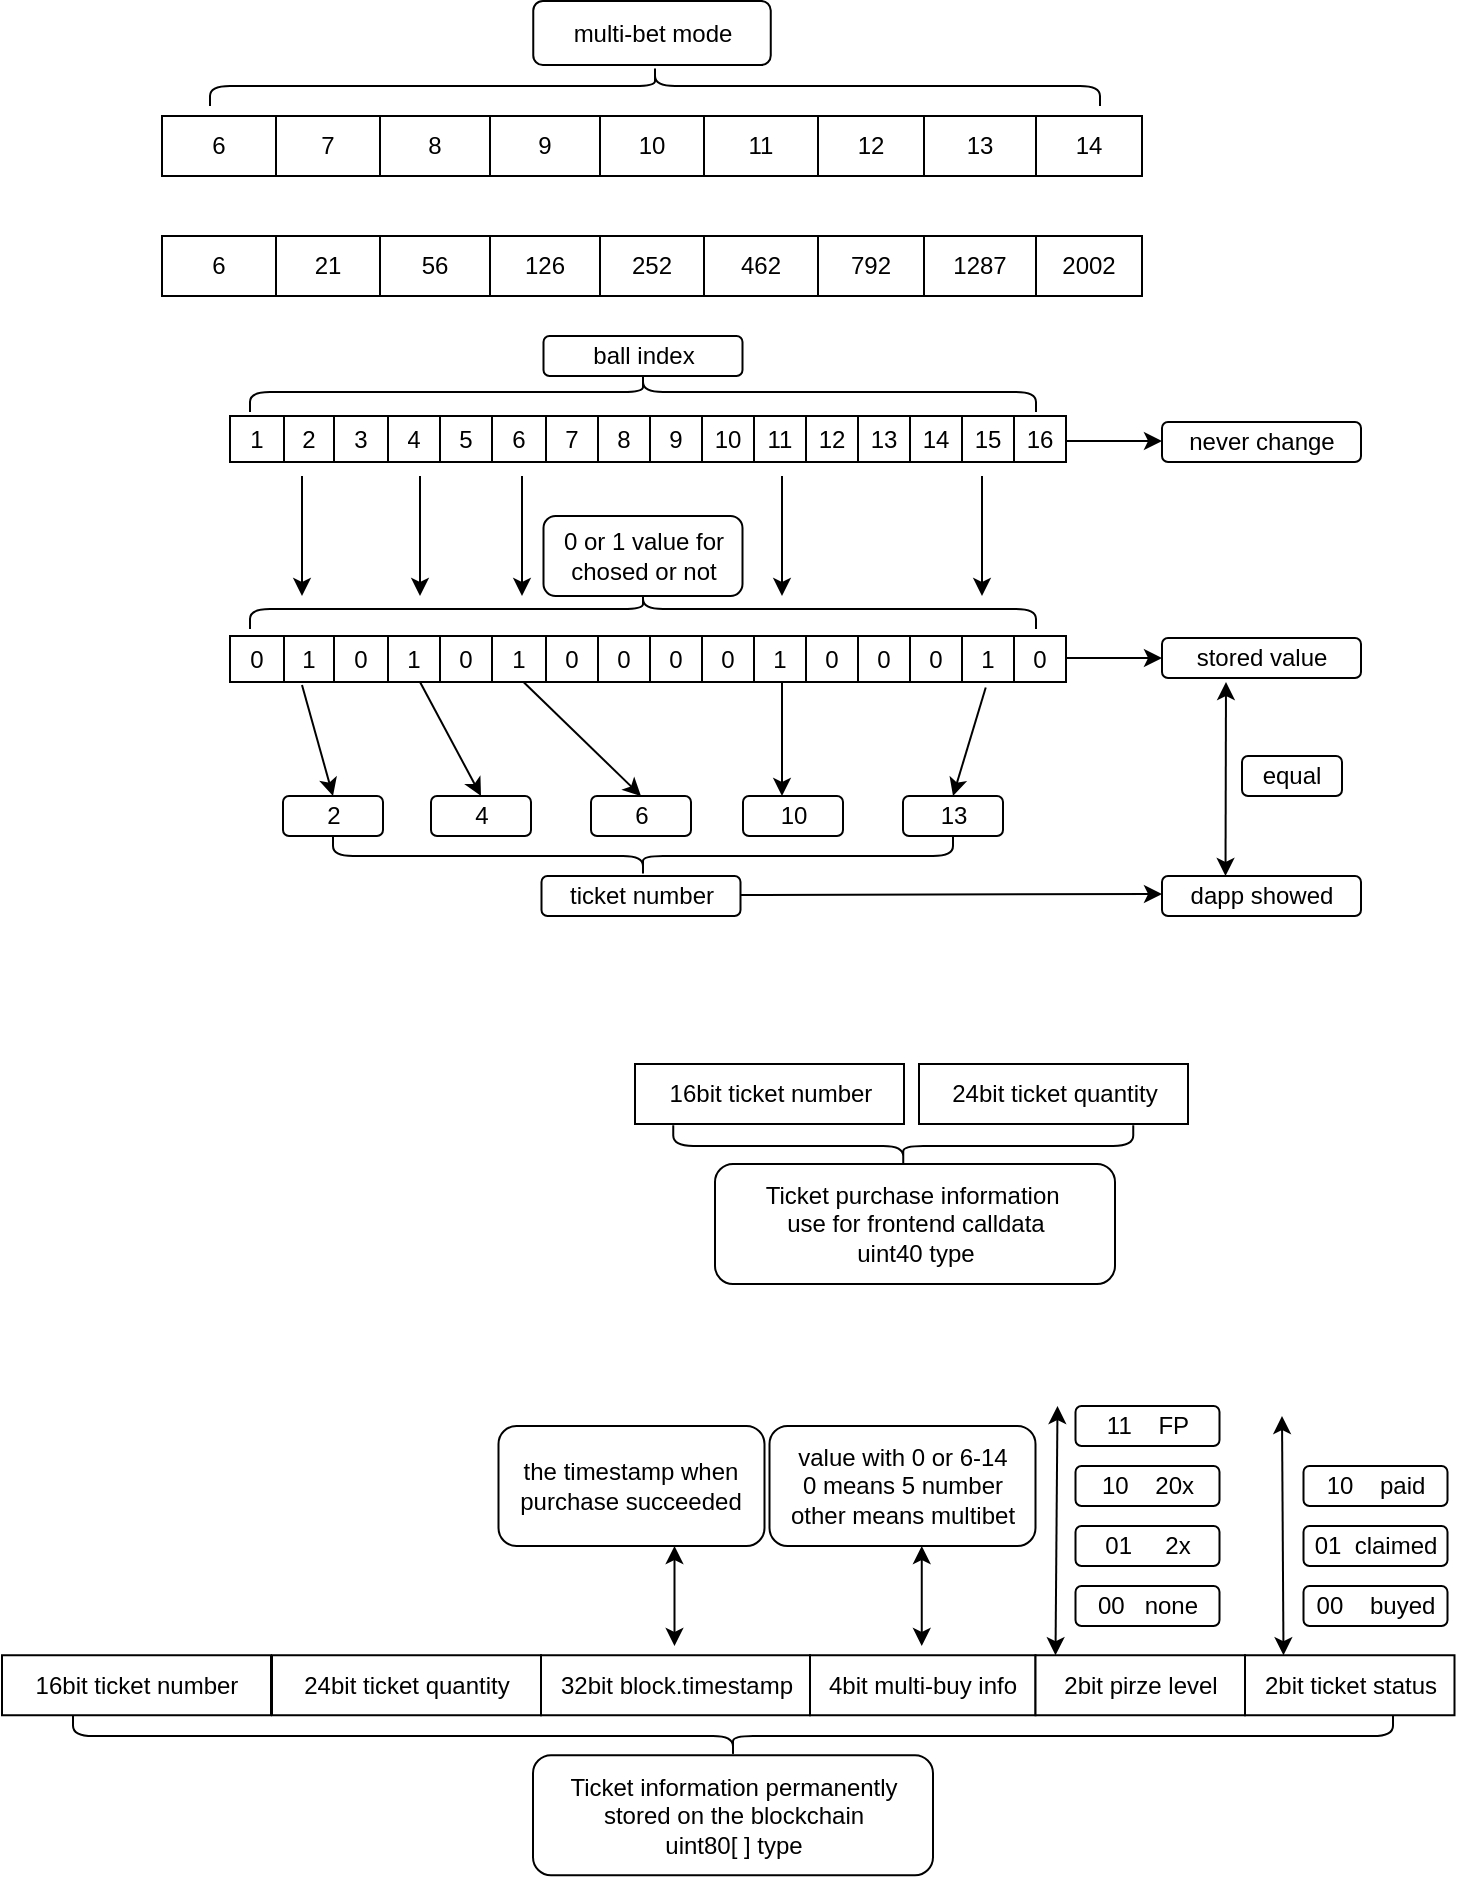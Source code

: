 <mxfile>
    <diagram id="diMc_u89_4QclQjnwLPV" name="第 1 页">
        <mxGraphModel dx="649" dy="490" grid="1" gridSize="10" guides="1" tooltips="1" connect="1" arrows="1" fold="1" page="1" pageScale="1" pageWidth="827" pageHeight="1169" math="0" shadow="0">
            <root>
                <mxCell id="0"/>
                <mxCell id="1" parent="0"/>
                <mxCell id="3" value="" style="shape=table;html=1;whiteSpace=wrap;startSize=0;container=1;collapsible=0;childLayout=tableLayout;" parent="1" vertex="1">
                    <mxGeometry x="120" y="60" width="490" height="30" as="geometry"/>
                </mxCell>
                <mxCell id="4" value="" style="shape=tableRow;horizontal=0;startSize=0;swimlaneHead=0;swimlaneBody=0;top=0;left=0;bottom=0;right=0;collapsible=0;dropTarget=0;fillColor=none;points=[[0,0.5],[1,0.5]];portConstraint=eastwest;" parent="3" vertex="1">
                    <mxGeometry width="490" height="30" as="geometry"/>
                </mxCell>
                <mxCell id="47" value="6" style="shape=partialRectangle;html=1;whiteSpace=wrap;connectable=0;fillColor=none;top=0;left=0;bottom=0;right=0;overflow=hidden;" parent="4" vertex="1">
                    <mxGeometry width="57" height="30" as="geometry">
                        <mxRectangle width="57" height="30" as="alternateBounds"/>
                    </mxGeometry>
                </mxCell>
                <mxCell id="46" value="7" style="shape=partialRectangle;html=1;whiteSpace=wrap;connectable=0;fillColor=none;top=0;left=0;bottom=0;right=0;overflow=hidden;" parent="4" vertex="1">
                    <mxGeometry x="57" width="52" height="30" as="geometry">
                        <mxRectangle width="52" height="30" as="alternateBounds"/>
                    </mxGeometry>
                </mxCell>
                <mxCell id="45" value="8" style="shape=partialRectangle;html=1;whiteSpace=wrap;connectable=0;fillColor=none;top=0;left=0;bottom=0;right=0;overflow=hidden;" parent="4" vertex="1">
                    <mxGeometry x="109" width="55" height="30" as="geometry">
                        <mxRectangle width="55" height="30" as="alternateBounds"/>
                    </mxGeometry>
                </mxCell>
                <mxCell id="44" value="9" style="shape=partialRectangle;html=1;whiteSpace=wrap;connectable=0;fillColor=none;top=0;left=0;bottom=0;right=0;overflow=hidden;" parent="4" vertex="1">
                    <mxGeometry x="164" width="55" height="30" as="geometry">
                        <mxRectangle width="55" height="30" as="alternateBounds"/>
                    </mxGeometry>
                </mxCell>
                <mxCell id="43" value="10" style="shape=partialRectangle;html=1;whiteSpace=wrap;connectable=0;fillColor=none;top=0;left=0;bottom=0;right=0;overflow=hidden;" parent="4" vertex="1">
                    <mxGeometry x="219" width="52" height="30" as="geometry">
                        <mxRectangle width="52" height="30" as="alternateBounds"/>
                    </mxGeometry>
                </mxCell>
                <mxCell id="30" value="11" style="shape=partialRectangle;html=1;whiteSpace=wrap;connectable=0;fillColor=none;top=0;left=0;bottom=0;right=0;overflow=hidden;" parent="4" vertex="1">
                    <mxGeometry x="271" width="57" height="30" as="geometry">
                        <mxRectangle width="57" height="30" as="alternateBounds"/>
                    </mxGeometry>
                </mxCell>
                <mxCell id="5" value="12" style="shape=partialRectangle;html=1;whiteSpace=wrap;connectable=0;fillColor=none;top=0;left=0;bottom=0;right=0;overflow=hidden;" parent="4" vertex="1">
                    <mxGeometry x="328" width="53" height="30" as="geometry">
                        <mxRectangle width="53" height="30" as="alternateBounds"/>
                    </mxGeometry>
                </mxCell>
                <mxCell id="6" value="13" style="shape=partialRectangle;html=1;whiteSpace=wrap;connectable=0;fillColor=none;top=0;left=0;bottom=0;right=0;overflow=hidden;" parent="4" vertex="1">
                    <mxGeometry x="381" width="56" height="30" as="geometry">
                        <mxRectangle width="56" height="30" as="alternateBounds"/>
                    </mxGeometry>
                </mxCell>
                <mxCell id="220" value="14" style="shape=partialRectangle;html=1;whiteSpace=wrap;connectable=0;fillColor=none;top=0;left=0;bottom=0;right=0;overflow=hidden;" parent="4" vertex="1">
                    <mxGeometry x="437" width="53" height="30" as="geometry">
                        <mxRectangle width="53" height="30" as="alternateBounds"/>
                    </mxGeometry>
                </mxCell>
                <mxCell id="68" value="" style="shape=table;html=1;whiteSpace=wrap;startSize=0;container=1;collapsible=0;childLayout=tableLayout;" parent="1" vertex="1">
                    <mxGeometry x="154" y="320" width="418" height="23" as="geometry"/>
                </mxCell>
                <mxCell id="69" value="" style="shape=tableRow;horizontal=0;startSize=0;swimlaneHead=0;swimlaneBody=0;top=0;left=0;bottom=0;right=0;collapsible=0;dropTarget=0;fillColor=none;points=[[0,0.5],[1,0.5]];portConstraint=eastwest;" parent="68" vertex="1">
                    <mxGeometry width="418" height="23" as="geometry"/>
                </mxCell>
                <mxCell id="70" value="0" style="shape=partialRectangle;html=1;whiteSpace=wrap;connectable=0;fillColor=none;top=0;left=0;bottom=0;right=0;overflow=hidden;" parent="69" vertex="1">
                    <mxGeometry width="27" height="23" as="geometry">
                        <mxRectangle width="27" height="23" as="alternateBounds"/>
                    </mxGeometry>
                </mxCell>
                <mxCell id="71" value="1" style="shape=partialRectangle;html=1;whiteSpace=wrap;connectable=0;fillColor=none;top=0;left=0;bottom=0;right=0;overflow=hidden;" parent="69" vertex="1">
                    <mxGeometry x="27" width="25" height="23" as="geometry">
                        <mxRectangle width="25" height="23" as="alternateBounds"/>
                    </mxGeometry>
                </mxCell>
                <mxCell id="72" value="0" style="shape=partialRectangle;html=1;whiteSpace=wrap;connectable=0;fillColor=none;top=0;left=0;bottom=0;right=0;overflow=hidden;" parent="69" vertex="1">
                    <mxGeometry x="52" width="27" height="23" as="geometry">
                        <mxRectangle width="27" height="23" as="alternateBounds"/>
                    </mxGeometry>
                </mxCell>
                <mxCell id="73" value="1" style="shape=partialRectangle;html=1;whiteSpace=wrap;connectable=0;fillColor=none;top=0;left=0;bottom=0;right=0;overflow=hidden;" parent="69" vertex="1">
                    <mxGeometry x="79" width="26" height="23" as="geometry">
                        <mxRectangle width="26" height="23" as="alternateBounds"/>
                    </mxGeometry>
                </mxCell>
                <mxCell id="74" value="0" style="shape=partialRectangle;html=1;whiteSpace=wrap;connectable=0;fillColor=none;top=0;left=0;bottom=0;right=0;overflow=hidden;" parent="69" vertex="1">
                    <mxGeometry x="105" width="26" height="23" as="geometry">
                        <mxRectangle width="26" height="23" as="alternateBounds"/>
                    </mxGeometry>
                </mxCell>
                <mxCell id="75" value="1&lt;br&gt;" style="shape=partialRectangle;html=1;whiteSpace=wrap;connectable=0;fillColor=none;top=0;left=0;bottom=0;right=0;overflow=hidden;" parent="69" vertex="1">
                    <mxGeometry x="131" width="27" height="23" as="geometry">
                        <mxRectangle width="27" height="23" as="alternateBounds"/>
                    </mxGeometry>
                </mxCell>
                <mxCell id="76" value="0" style="shape=partialRectangle;html=1;whiteSpace=wrap;connectable=0;fillColor=none;top=0;left=0;bottom=0;right=0;overflow=hidden;" parent="69" vertex="1">
                    <mxGeometry x="158" width="26" height="23" as="geometry">
                        <mxRectangle width="26" height="23" as="alternateBounds"/>
                    </mxGeometry>
                </mxCell>
                <mxCell id="77" value="0" style="shape=partialRectangle;html=1;whiteSpace=wrap;connectable=0;fillColor=none;top=0;left=0;bottom=0;right=0;overflow=hidden;" parent="69" vertex="1">
                    <mxGeometry x="184" width="26" height="23" as="geometry">
                        <mxRectangle width="26" height="23" as="alternateBounds"/>
                    </mxGeometry>
                </mxCell>
                <mxCell id="83" value="0" style="shape=partialRectangle;html=1;whiteSpace=wrap;connectable=0;fillColor=none;top=0;left=0;bottom=0;right=0;overflow=hidden;" parent="69" vertex="1">
                    <mxGeometry x="210" width="26" height="23" as="geometry">
                        <mxRectangle width="26" height="23" as="alternateBounds"/>
                    </mxGeometry>
                </mxCell>
                <mxCell id="84" value="0" style="shape=partialRectangle;html=1;whiteSpace=wrap;connectable=0;fillColor=none;top=0;left=0;bottom=0;right=0;overflow=hidden;" parent="69" vertex="1">
                    <mxGeometry x="236" width="26" height="23" as="geometry">
                        <mxRectangle width="26" height="23" as="alternateBounds"/>
                    </mxGeometry>
                </mxCell>
                <mxCell id="85" value="1" style="shape=partialRectangle;html=1;whiteSpace=wrap;connectable=0;fillColor=none;top=0;left=0;bottom=0;right=0;overflow=hidden;" parent="69" vertex="1">
                    <mxGeometry x="262" width="26" height="23" as="geometry">
                        <mxRectangle width="26" height="23" as="alternateBounds"/>
                    </mxGeometry>
                </mxCell>
                <mxCell id="86" value="0" style="shape=partialRectangle;html=1;whiteSpace=wrap;connectable=0;fillColor=none;top=0;left=0;bottom=0;right=0;overflow=hidden;" parent="69" vertex="1">
                    <mxGeometry x="288" width="26" height="23" as="geometry">
                        <mxRectangle width="26" height="23" as="alternateBounds"/>
                    </mxGeometry>
                </mxCell>
                <mxCell id="87" value="0" style="shape=partialRectangle;html=1;whiteSpace=wrap;connectable=0;fillColor=none;top=0;left=0;bottom=0;right=0;overflow=hidden;" parent="69" vertex="1">
                    <mxGeometry x="314" width="26" height="23" as="geometry">
                        <mxRectangle width="26" height="23" as="alternateBounds"/>
                    </mxGeometry>
                </mxCell>
                <mxCell id="88" value="0" style="shape=partialRectangle;html=1;whiteSpace=wrap;connectable=0;fillColor=none;top=0;left=0;bottom=0;right=0;overflow=hidden;" parent="69" vertex="1">
                    <mxGeometry x="340" width="26" height="23" as="geometry">
                        <mxRectangle width="26" height="23" as="alternateBounds"/>
                    </mxGeometry>
                </mxCell>
                <mxCell id="89" value="1" style="shape=partialRectangle;html=1;whiteSpace=wrap;connectable=0;fillColor=none;top=0;left=0;bottom=0;right=0;overflow=hidden;" parent="69" vertex="1">
                    <mxGeometry x="366" width="26" height="23" as="geometry">
                        <mxRectangle width="26" height="23" as="alternateBounds"/>
                    </mxGeometry>
                </mxCell>
                <mxCell id="90" value="0" style="shape=partialRectangle;html=1;whiteSpace=wrap;connectable=0;fillColor=none;top=0;left=0;bottom=0;right=0;overflow=hidden;" parent="69" vertex="1">
                    <mxGeometry x="392" width="26" height="23" as="geometry">
                        <mxRectangle width="26" height="23" as="alternateBounds"/>
                    </mxGeometry>
                </mxCell>
                <mxCell id="80" value="" style="shape=curlyBracket;whiteSpace=wrap;html=1;rounded=1;labelPosition=left;verticalLabelPosition=middle;align=right;verticalAlign=middle;rotation=90;" parent="1" vertex="1">
                    <mxGeometry x="356.5" y="-177.5" width="20" height="445" as="geometry"/>
                </mxCell>
                <mxCell id="91" value="" style="shape=table;html=1;whiteSpace=wrap;startSize=0;container=1;collapsible=0;childLayout=tableLayout;" parent="1" vertex="1">
                    <mxGeometry x="154" y="210" width="418" height="23" as="geometry"/>
                </mxCell>
                <mxCell id="92" value="" style="shape=tableRow;horizontal=0;startSize=0;swimlaneHead=0;swimlaneBody=0;top=0;left=0;bottom=0;right=0;collapsible=0;dropTarget=0;fillColor=none;points=[[0,0.5],[1,0.5]];portConstraint=eastwest;" parent="91" vertex="1">
                    <mxGeometry width="418" height="23" as="geometry"/>
                </mxCell>
                <mxCell id="93" value="1" style="shape=partialRectangle;html=1;whiteSpace=wrap;connectable=0;fillColor=none;top=0;left=0;bottom=0;right=0;overflow=hidden;" parent="92" vertex="1">
                    <mxGeometry width="27" height="23" as="geometry">
                        <mxRectangle width="27" height="23" as="alternateBounds"/>
                    </mxGeometry>
                </mxCell>
                <mxCell id="94" value="2" style="shape=partialRectangle;html=1;whiteSpace=wrap;connectable=0;fillColor=none;top=0;left=0;bottom=0;right=0;overflow=hidden;" parent="92" vertex="1">
                    <mxGeometry x="27" width="25" height="23" as="geometry">
                        <mxRectangle width="25" height="23" as="alternateBounds"/>
                    </mxGeometry>
                </mxCell>
                <mxCell id="95" value="3" style="shape=partialRectangle;html=1;whiteSpace=wrap;connectable=0;fillColor=none;top=0;left=0;bottom=0;right=0;overflow=hidden;" parent="92" vertex="1">
                    <mxGeometry x="52" width="27" height="23" as="geometry">
                        <mxRectangle width="27" height="23" as="alternateBounds"/>
                    </mxGeometry>
                </mxCell>
                <mxCell id="96" value="4" style="shape=partialRectangle;html=1;whiteSpace=wrap;connectable=0;fillColor=none;top=0;left=0;bottom=0;right=0;overflow=hidden;" parent="92" vertex="1">
                    <mxGeometry x="79" width="26" height="23" as="geometry">
                        <mxRectangle width="26" height="23" as="alternateBounds"/>
                    </mxGeometry>
                </mxCell>
                <mxCell id="97" value="5" style="shape=partialRectangle;html=1;whiteSpace=wrap;connectable=0;fillColor=none;top=0;left=0;bottom=0;right=0;overflow=hidden;" parent="92" vertex="1">
                    <mxGeometry x="105" width="26" height="23" as="geometry">
                        <mxRectangle width="26" height="23" as="alternateBounds"/>
                    </mxGeometry>
                </mxCell>
                <mxCell id="98" value="6" style="shape=partialRectangle;html=1;whiteSpace=wrap;connectable=0;fillColor=none;top=0;left=0;bottom=0;right=0;overflow=hidden;" parent="92" vertex="1">
                    <mxGeometry x="131" width="27" height="23" as="geometry">
                        <mxRectangle width="27" height="23" as="alternateBounds"/>
                    </mxGeometry>
                </mxCell>
                <mxCell id="99" value="7" style="shape=partialRectangle;html=1;whiteSpace=wrap;connectable=0;fillColor=none;top=0;left=0;bottom=0;right=0;overflow=hidden;" parent="92" vertex="1">
                    <mxGeometry x="158" width="26" height="23" as="geometry">
                        <mxRectangle width="26" height="23" as="alternateBounds"/>
                    </mxGeometry>
                </mxCell>
                <mxCell id="100" value="8" style="shape=partialRectangle;html=1;whiteSpace=wrap;connectable=0;fillColor=none;top=0;left=0;bottom=0;right=0;overflow=hidden;" parent="92" vertex="1">
                    <mxGeometry x="184" width="26" height="23" as="geometry">
                        <mxRectangle width="26" height="23" as="alternateBounds"/>
                    </mxGeometry>
                </mxCell>
                <mxCell id="101" value="9" style="shape=partialRectangle;html=1;whiteSpace=wrap;connectable=0;fillColor=none;top=0;left=0;bottom=0;right=0;overflow=hidden;" parent="92" vertex="1">
                    <mxGeometry x="210" width="26" height="23" as="geometry">
                        <mxRectangle width="26" height="23" as="alternateBounds"/>
                    </mxGeometry>
                </mxCell>
                <mxCell id="102" value="10" style="shape=partialRectangle;html=1;whiteSpace=wrap;connectable=0;fillColor=none;top=0;left=0;bottom=0;right=0;overflow=hidden;" parent="92" vertex="1">
                    <mxGeometry x="236" width="26" height="23" as="geometry">
                        <mxRectangle width="26" height="23" as="alternateBounds"/>
                    </mxGeometry>
                </mxCell>
                <mxCell id="103" value="11" style="shape=partialRectangle;html=1;whiteSpace=wrap;connectable=0;fillColor=none;top=0;left=0;bottom=0;right=0;overflow=hidden;" parent="92" vertex="1">
                    <mxGeometry x="262" width="26" height="23" as="geometry">
                        <mxRectangle width="26" height="23" as="alternateBounds"/>
                    </mxGeometry>
                </mxCell>
                <mxCell id="104" value="12" style="shape=partialRectangle;html=1;whiteSpace=wrap;connectable=0;fillColor=none;top=0;left=0;bottom=0;right=0;overflow=hidden;" parent="92" vertex="1">
                    <mxGeometry x="288" width="26" height="23" as="geometry">
                        <mxRectangle width="26" height="23" as="alternateBounds"/>
                    </mxGeometry>
                </mxCell>
                <mxCell id="105" value="13" style="shape=partialRectangle;html=1;whiteSpace=wrap;connectable=0;fillColor=none;top=0;left=0;bottom=0;right=0;overflow=hidden;" parent="92" vertex="1">
                    <mxGeometry x="314" width="26" height="23" as="geometry">
                        <mxRectangle width="26" height="23" as="alternateBounds"/>
                    </mxGeometry>
                </mxCell>
                <mxCell id="106" value="14" style="shape=partialRectangle;html=1;whiteSpace=wrap;connectable=0;fillColor=none;top=0;left=0;bottom=0;right=0;overflow=hidden;" parent="92" vertex="1">
                    <mxGeometry x="340" width="26" height="23" as="geometry">
                        <mxRectangle width="26" height="23" as="alternateBounds"/>
                    </mxGeometry>
                </mxCell>
                <mxCell id="107" value="15" style="shape=partialRectangle;html=1;whiteSpace=wrap;connectable=0;fillColor=none;top=0;left=0;bottom=0;right=0;overflow=hidden;" parent="92" vertex="1">
                    <mxGeometry x="366" width="26" height="23" as="geometry">
                        <mxRectangle width="26" height="23" as="alternateBounds"/>
                    </mxGeometry>
                </mxCell>
                <mxCell id="108" value="16" style="shape=partialRectangle;html=1;whiteSpace=wrap;connectable=0;fillColor=none;top=0;left=0;bottom=0;right=0;overflow=hidden;" parent="92" vertex="1">
                    <mxGeometry x="392" width="26" height="23" as="geometry">
                        <mxRectangle width="26" height="23" as="alternateBounds"/>
                    </mxGeometry>
                </mxCell>
                <mxCell id="109" value="" style="shape=curlyBracket;whiteSpace=wrap;html=1;rounded=1;labelPosition=left;verticalLabelPosition=middle;align=right;verticalAlign=middle;rotation=90;" parent="1" vertex="1">
                    <mxGeometry x="350.5" y="1.5" width="20" height="393" as="geometry"/>
                </mxCell>
                <mxCell id="110" value="" style="shape=curlyBracket;whiteSpace=wrap;html=1;rounded=1;labelPosition=left;verticalLabelPosition=middle;align=right;verticalAlign=middle;rotation=90;" parent="1" vertex="1">
                    <mxGeometry x="350.5" y="110" width="20" height="393" as="geometry"/>
                </mxCell>
                <mxCell id="112" value="0 or 1 value for&lt;br&gt;chosed or not" style="rounded=1;whiteSpace=wrap;html=1;" parent="1" vertex="1">
                    <mxGeometry x="310.75" y="260" width="99.5" height="40" as="geometry"/>
                </mxCell>
                <mxCell id="113" value="ball index" style="rounded=1;whiteSpace=wrap;html=1;" parent="1" vertex="1">
                    <mxGeometry x="310.75" y="170" width="99.5" height="20" as="geometry"/>
                </mxCell>
                <mxCell id="134" value="2" style="rounded=1;whiteSpace=wrap;html=1;" parent="1" vertex="1">
                    <mxGeometry x="180.5" y="400" width="50" height="20" as="geometry"/>
                </mxCell>
                <mxCell id="138" value="4" style="rounded=1;whiteSpace=wrap;html=1;" parent="1" vertex="1">
                    <mxGeometry x="254.5" y="400" width="50" height="20" as="geometry"/>
                </mxCell>
                <mxCell id="139" value="6" style="rounded=1;whiteSpace=wrap;html=1;" parent="1" vertex="1">
                    <mxGeometry x="334.5" y="400" width="50" height="20" as="geometry"/>
                </mxCell>
                <mxCell id="140" value="10" style="rounded=1;whiteSpace=wrap;html=1;" parent="1" vertex="1">
                    <mxGeometry x="410.5" y="400" width="50" height="20" as="geometry"/>
                </mxCell>
                <mxCell id="146" value="13" style="rounded=1;whiteSpace=wrap;html=1;" parent="1" vertex="1">
                    <mxGeometry x="490.5" y="400" width="50" height="20" as="geometry"/>
                </mxCell>
                <mxCell id="147" value="" style="endArrow=classic;html=1;" parent="1" edge="1">
                    <mxGeometry width="50" height="50" relative="1" as="geometry">
                        <mxPoint x="190" y="240" as="sourcePoint"/>
                        <mxPoint x="190" y="300" as="targetPoint"/>
                    </mxGeometry>
                </mxCell>
                <mxCell id="148" value="" style="endArrow=classic;html=1;" parent="1" edge="1">
                    <mxGeometry width="50" height="50" relative="1" as="geometry">
                        <mxPoint x="249" y="240" as="sourcePoint"/>
                        <mxPoint x="249" y="300" as="targetPoint"/>
                    </mxGeometry>
                </mxCell>
                <mxCell id="149" value="" style="endArrow=classic;html=1;" parent="1" edge="1">
                    <mxGeometry width="50" height="50" relative="1" as="geometry">
                        <mxPoint x="300" y="240" as="sourcePoint"/>
                        <mxPoint x="300" y="300" as="targetPoint"/>
                    </mxGeometry>
                </mxCell>
                <mxCell id="150" value="" style="endArrow=classic;html=1;" parent="1" edge="1">
                    <mxGeometry width="50" height="50" relative="1" as="geometry">
                        <mxPoint x="430" y="240" as="sourcePoint"/>
                        <mxPoint x="430" y="300" as="targetPoint"/>
                    </mxGeometry>
                </mxCell>
                <mxCell id="151" value="" style="endArrow=classic;html=1;" parent="1" edge="1">
                    <mxGeometry width="50" height="50" relative="1" as="geometry">
                        <mxPoint x="530" y="240" as="sourcePoint"/>
                        <mxPoint x="530" y="300" as="targetPoint"/>
                    </mxGeometry>
                </mxCell>
                <mxCell id="152" value="" style="endArrow=classic;html=1;entryX=0.5;entryY=0;entryDx=0;entryDy=0;" parent="1" target="134" edge="1">
                    <mxGeometry width="50" height="50" relative="1" as="geometry">
                        <mxPoint x="190" y="344.5" as="sourcePoint"/>
                        <mxPoint x="200" y="394.5" as="targetPoint"/>
                    </mxGeometry>
                </mxCell>
                <mxCell id="153" value="" style="endArrow=classic;html=1;entryX=0.5;entryY=0;entryDx=0;entryDy=0;" parent="1" target="138" edge="1">
                    <mxGeometry width="50" height="50" relative="1" as="geometry">
                        <mxPoint x="249" y="343" as="sourcePoint"/>
                        <mxPoint x="259" y="393" as="targetPoint"/>
                    </mxGeometry>
                </mxCell>
                <mxCell id="154" value="" style="endArrow=classic;html=1;entryX=0.5;entryY=0;entryDx=0;entryDy=0;" parent="1" target="139" edge="1">
                    <mxGeometry width="50" height="50" relative="1" as="geometry">
                        <mxPoint x="300.75" y="343" as="sourcePoint"/>
                        <mxPoint x="310.75" y="393" as="targetPoint"/>
                    </mxGeometry>
                </mxCell>
                <mxCell id="155" value="" style="endArrow=classic;html=1;" parent="1" edge="1">
                    <mxGeometry width="50" height="50" relative="1" as="geometry">
                        <mxPoint x="430" y="343" as="sourcePoint"/>
                        <mxPoint x="430" y="400" as="targetPoint"/>
                    </mxGeometry>
                </mxCell>
                <mxCell id="156" value="" style="endArrow=classic;html=1;exitX=0.904;exitY=1.118;exitDx=0;exitDy=0;exitPerimeter=0;entryX=0.5;entryY=0;entryDx=0;entryDy=0;" parent="1" source="69" target="146" edge="1">
                    <mxGeometry width="50" height="50" relative="1" as="geometry">
                        <mxPoint x="440" y="353" as="sourcePoint"/>
                        <mxPoint x="440" y="410" as="targetPoint"/>
                    </mxGeometry>
                </mxCell>
                <mxCell id="157" value="" style="shape=curlyBracket;whiteSpace=wrap;html=1;rounded=1;labelPosition=left;verticalLabelPosition=middle;align=right;verticalAlign=middle;rotation=-90;" parent="1" vertex="1">
                    <mxGeometry x="350.5" y="275" width="20" height="310" as="geometry"/>
                </mxCell>
                <mxCell id="158" value="ticket number" style="rounded=1;whiteSpace=wrap;html=1;" parent="1" vertex="1">
                    <mxGeometry x="309.75" y="440" width="99.5" height="20" as="geometry"/>
                </mxCell>
                <mxCell id="160" value="" style="endArrow=classic;html=1;" parent="1" edge="1">
                    <mxGeometry width="50" height="50" relative="1" as="geometry">
                        <mxPoint x="572" y="331" as="sourcePoint"/>
                        <mxPoint x="620" y="331" as="targetPoint"/>
                    </mxGeometry>
                </mxCell>
                <mxCell id="161" value="stored value" style="rounded=1;whiteSpace=wrap;html=1;" parent="1" vertex="1">
                    <mxGeometry x="620" y="321" width="99.5" height="20" as="geometry"/>
                </mxCell>
                <mxCell id="162" value="" style="endArrow=classic;html=1;" parent="1" edge="1">
                    <mxGeometry width="50" height="50" relative="1" as="geometry">
                        <mxPoint x="409.25" y="449.5" as="sourcePoint"/>
                        <mxPoint x="620" y="449" as="targetPoint"/>
                    </mxGeometry>
                </mxCell>
                <mxCell id="163" value="dapp showed" style="rounded=1;whiteSpace=wrap;html=1;" parent="1" vertex="1">
                    <mxGeometry x="620" y="440" width="99.5" height="20" as="geometry"/>
                </mxCell>
                <mxCell id="165" value="" style="endArrow=classic;startArrow=classic;html=1;exitX=0.5;exitY=0;exitDx=0;exitDy=0;" parent="1" edge="1">
                    <mxGeometry width="50" height="50" relative="1" as="geometry">
                        <mxPoint x="651.75" y="440" as="sourcePoint"/>
                        <mxPoint x="652" y="343" as="targetPoint"/>
                    </mxGeometry>
                </mxCell>
                <mxCell id="166" value="equal" style="rounded=1;whiteSpace=wrap;html=1;" parent="1" vertex="1">
                    <mxGeometry x="660" y="380" width="50" height="20" as="geometry"/>
                </mxCell>
                <mxCell id="168" value="" style="shape=table;startSize=0;container=1;collapsible=0;childLayout=tableLayout;" parent="1" vertex="1">
                    <mxGeometry x="356.5" y="534" width="134.5" height="30" as="geometry"/>
                </mxCell>
                <mxCell id="169" value="" style="shape=tableRow;horizontal=0;startSize=0;swimlaneHead=0;swimlaneBody=0;top=0;left=0;bottom=0;right=0;collapsible=0;dropTarget=0;fillColor=none;points=[[0,0.5],[1,0.5]];portConstraint=eastwest;" parent="168" vertex="1">
                    <mxGeometry width="134.5" height="30" as="geometry"/>
                </mxCell>
                <mxCell id="170" value="16bit ticket number" style="shape=partialRectangle;html=1;whiteSpace=wrap;connectable=0;overflow=hidden;fillColor=none;top=0;left=0;bottom=0;right=0;pointerEvents=1;" parent="169" vertex="1">
                    <mxGeometry width="135" height="30" as="geometry">
                        <mxRectangle width="135" height="30" as="alternateBounds"/>
                    </mxGeometry>
                </mxCell>
                <mxCell id="171" value="" style="shape=table;startSize=0;container=1;collapsible=0;childLayout=tableLayout;" parent="1" vertex="1">
                    <mxGeometry x="498.5" y="534" width="134.5" height="30" as="geometry"/>
                </mxCell>
                <mxCell id="172" value="" style="shape=tableRow;horizontal=0;startSize=0;swimlaneHead=0;swimlaneBody=0;top=0;left=0;bottom=0;right=0;collapsible=0;dropTarget=0;fillColor=none;points=[[0,0.5],[1,0.5]];portConstraint=eastwest;" parent="171" vertex="1">
                    <mxGeometry width="134.5" height="30" as="geometry"/>
                </mxCell>
                <mxCell id="173" value="24bit ticket quantity" style="shape=partialRectangle;html=1;whiteSpace=wrap;connectable=0;overflow=hidden;fillColor=none;top=0;left=0;bottom=0;right=0;pointerEvents=1;" parent="172" vertex="1">
                    <mxGeometry width="135" height="30" as="geometry">
                        <mxRectangle width="135" height="30" as="alternateBounds"/>
                    </mxGeometry>
                </mxCell>
                <mxCell id="174" value="" style="shape=table;startSize=0;container=1;collapsible=0;childLayout=tableLayout;" parent="1" vertex="1">
                    <mxGeometry x="40" y="829.62" width="134.5" height="30" as="geometry"/>
                </mxCell>
                <mxCell id="175" value="" style="shape=tableRow;horizontal=0;startSize=0;swimlaneHead=0;swimlaneBody=0;top=0;left=0;bottom=0;right=0;collapsible=0;dropTarget=0;fillColor=none;points=[[0,0.5],[1,0.5]];portConstraint=eastwest;" parent="174" vertex="1">
                    <mxGeometry width="134.5" height="30" as="geometry"/>
                </mxCell>
                <mxCell id="176" value="16bit ticket number" style="shape=partialRectangle;html=1;whiteSpace=wrap;connectable=0;overflow=hidden;fillColor=none;top=0;left=0;bottom=0;right=0;pointerEvents=1;" parent="175" vertex="1">
                    <mxGeometry width="135" height="30" as="geometry">
                        <mxRectangle width="135" height="30" as="alternateBounds"/>
                    </mxGeometry>
                </mxCell>
                <mxCell id="177" value="" style="shape=table;startSize=0;container=1;collapsible=0;childLayout=tableLayout;" parent="1" vertex="1">
                    <mxGeometry x="175" y="829.62" width="134.5" height="30" as="geometry"/>
                </mxCell>
                <mxCell id="178" value="" style="shape=tableRow;horizontal=0;startSize=0;swimlaneHead=0;swimlaneBody=0;top=0;left=0;bottom=0;right=0;collapsible=0;dropTarget=0;fillColor=none;points=[[0,0.5],[1,0.5]];portConstraint=eastwest;" parent="177" vertex="1">
                    <mxGeometry width="134.5" height="30" as="geometry"/>
                </mxCell>
                <mxCell id="179" value="24bit ticket quantity" style="shape=partialRectangle;html=1;whiteSpace=wrap;connectable=0;overflow=hidden;fillColor=none;top=0;left=0;bottom=0;right=0;pointerEvents=1;" parent="178" vertex="1">
                    <mxGeometry width="135" height="30" as="geometry">
                        <mxRectangle width="135" height="30" as="alternateBounds"/>
                    </mxGeometry>
                </mxCell>
                <mxCell id="180" value="" style="shape=table;startSize=0;container=1;collapsible=0;childLayout=tableLayout;" parent="1" vertex="1">
                    <mxGeometry x="309.5" y="829.62" width="134.5" height="30" as="geometry"/>
                </mxCell>
                <mxCell id="181" value="" style="shape=tableRow;horizontal=0;startSize=0;swimlaneHead=0;swimlaneBody=0;top=0;left=0;bottom=0;right=0;collapsible=0;dropTarget=0;fillColor=none;points=[[0,0.5],[1,0.5]];portConstraint=eastwest;" parent="180" vertex="1">
                    <mxGeometry width="134.5" height="30" as="geometry"/>
                </mxCell>
                <mxCell id="182" value="32bit block.timestamp" style="shape=partialRectangle;html=1;whiteSpace=wrap;connectable=0;overflow=hidden;fillColor=none;top=0;left=0;bottom=0;right=0;pointerEvents=1;" parent="181" vertex="1">
                    <mxGeometry width="135" height="30" as="geometry">
                        <mxRectangle width="135" height="30" as="alternateBounds"/>
                    </mxGeometry>
                </mxCell>
                <mxCell id="183" value="" style="shape=table;startSize=0;container=1;collapsible=0;childLayout=tableLayout;" parent="1" vertex="1">
                    <mxGeometry x="444" y="829.62" width="112.75" height="30" as="geometry"/>
                </mxCell>
                <mxCell id="184" value="" style="shape=tableRow;horizontal=0;startSize=0;swimlaneHead=0;swimlaneBody=0;top=0;left=0;bottom=0;right=0;collapsible=0;dropTarget=0;fillColor=none;points=[[0,0.5],[1,0.5]];portConstraint=eastwest;" parent="183" vertex="1">
                    <mxGeometry width="112.75" height="30" as="geometry"/>
                </mxCell>
                <mxCell id="185" value="4bit multi-buy info" style="shape=partialRectangle;html=1;whiteSpace=wrap;connectable=0;overflow=hidden;fillColor=none;top=0;left=0;bottom=0;right=0;pointerEvents=1;" parent="184" vertex="1">
                    <mxGeometry width="113" height="30" as="geometry">
                        <mxRectangle width="113" height="30" as="alternateBounds"/>
                    </mxGeometry>
                </mxCell>
                <mxCell id="186" value="" style="shape=table;startSize=0;container=1;collapsible=0;childLayout=tableLayout;" parent="1" vertex="1">
                    <mxGeometry x="661.5" y="829.62" width="104.75" height="30" as="geometry"/>
                </mxCell>
                <mxCell id="187" value="" style="shape=tableRow;horizontal=0;startSize=0;swimlaneHead=0;swimlaneBody=0;top=0;left=0;bottom=0;right=0;collapsible=0;dropTarget=0;fillColor=none;points=[[0,0.5],[1,0.5]];portConstraint=eastwest;" parent="186" vertex="1">
                    <mxGeometry width="104.75" height="30" as="geometry"/>
                </mxCell>
                <mxCell id="188" value="2bit ticket status" style="shape=partialRectangle;html=1;whiteSpace=wrap;connectable=0;overflow=hidden;fillColor=none;top=0;left=0;bottom=0;right=0;pointerEvents=1;" parent="187" vertex="1">
                    <mxGeometry width="105" height="30" as="geometry">
                        <mxRectangle width="105" height="30" as="alternateBounds"/>
                    </mxGeometry>
                </mxCell>
                <mxCell id="189" value="" style="shape=curlyBracket;whiteSpace=wrap;html=1;rounded=1;labelPosition=left;verticalLabelPosition=middle;align=right;verticalAlign=middle;rotation=-90;" parent="1" vertex="1">
                    <mxGeometry x="395.13" y="540" width="20.75" height="660" as="geometry"/>
                </mxCell>
                <mxCell id="190" value="Ticket information permanently stored on the blockchain&lt;br&gt;uint80[ ] type" style="rounded=1;whiteSpace=wrap;html=1;" parent="1" vertex="1">
                    <mxGeometry x="305.5" y="879.62" width="200" height="60" as="geometry"/>
                </mxCell>
                <mxCell id="192" value="never change" style="rounded=1;whiteSpace=wrap;html=1;" parent="1" vertex="1">
                    <mxGeometry x="620" y="213" width="99.5" height="20" as="geometry"/>
                </mxCell>
                <mxCell id="193" value="" style="endArrow=classic;html=1;" parent="1" edge="1">
                    <mxGeometry width="50" height="50" relative="1" as="geometry">
                        <mxPoint x="572" y="222.5" as="sourcePoint"/>
                        <mxPoint x="620" y="222.5" as="targetPoint"/>
                    </mxGeometry>
                </mxCell>
                <mxCell id="194" value="" style="shape=curlyBracket;whiteSpace=wrap;html=1;rounded=1;labelPosition=left;verticalLabelPosition=middle;align=right;verticalAlign=middle;rotation=-90;size=0.5;" parent="1" vertex="1">
                    <mxGeometry x="480.25" y="460" width="20.75" height="230" as="geometry"/>
                </mxCell>
                <mxCell id="195" value="Ticket purchase information&amp;nbsp;&lt;br&gt;use for frontend calldata&lt;br&gt;uint40 type" style="rounded=1;whiteSpace=wrap;html=1;" parent="1" vertex="1">
                    <mxGeometry x="396.5" y="584" width="200" height="60" as="geometry"/>
                </mxCell>
                <mxCell id="196" value="value with 0 or 6-14&lt;br&gt;0 means 5 number&lt;br&gt;other means multibet" style="rounded=1;whiteSpace=wrap;html=1;" parent="1" vertex="1">
                    <mxGeometry x="423.75" y="715" width="133" height="60" as="geometry"/>
                </mxCell>
                <mxCell id="197" value="" style="endArrow=classic;startArrow=classic;html=1;" parent="1" edge="1">
                    <mxGeometry width="50" height="50" relative="1" as="geometry">
                        <mxPoint x="499.88" y="825" as="sourcePoint"/>
                        <mxPoint x="499.88" y="775" as="targetPoint"/>
                    </mxGeometry>
                </mxCell>
                <mxCell id="198" value="" style="endArrow=classic;startArrow=classic;html=1;" parent="1" edge="1">
                    <mxGeometry width="50" height="50" relative="1" as="geometry">
                        <mxPoint x="566.75" y="829.62" as="sourcePoint"/>
                        <mxPoint x="567.75" y="705" as="targetPoint"/>
                    </mxGeometry>
                </mxCell>
                <mxCell id="199" value="00&amp;nbsp; &amp;nbsp;none" style="rounded=1;whiteSpace=wrap;html=1;" parent="1" vertex="1">
                    <mxGeometry x="576.75" y="795" width="72" height="20" as="geometry"/>
                </mxCell>
                <mxCell id="200" value="01&amp;nbsp; &amp;nbsp; &amp;nbsp;2x" style="rounded=1;whiteSpace=wrap;html=1;" parent="1" vertex="1">
                    <mxGeometry x="576.75" y="765" width="72" height="20" as="geometry"/>
                </mxCell>
                <mxCell id="205" value="10&amp;nbsp; &amp;nbsp; 20x" style="rounded=1;whiteSpace=wrap;html=1;" parent="1" vertex="1">
                    <mxGeometry x="576.75" y="735" width="72" height="20" as="geometry"/>
                </mxCell>
                <mxCell id="206" value="the timestamp when purchase succeeded" style="rounded=1;whiteSpace=wrap;html=1;" parent="1" vertex="1">
                    <mxGeometry x="288.25" y="715" width="133" height="60" as="geometry"/>
                </mxCell>
                <mxCell id="207" value="" style="endArrow=classic;startArrow=classic;html=1;" parent="1" edge="1">
                    <mxGeometry width="50" height="50" relative="1" as="geometry">
                        <mxPoint x="376.25" y="825.0" as="sourcePoint"/>
                        <mxPoint x="376.25" y="775.0" as="targetPoint"/>
                    </mxGeometry>
                </mxCell>
                <mxCell id="219" value="multi-bet mode" style="rounded=1;whiteSpace=wrap;html=1;" parent="1" vertex="1">
                    <mxGeometry x="305.63" y="2.5" width="118.75" height="32" as="geometry"/>
                </mxCell>
                <mxCell id="221" value="" style="shape=table;html=1;whiteSpace=wrap;startSize=0;container=1;collapsible=0;childLayout=tableLayout;" parent="1" vertex="1">
                    <mxGeometry x="120" y="120" width="490" height="30" as="geometry"/>
                </mxCell>
                <mxCell id="222" value="" style="shape=tableRow;horizontal=0;startSize=0;swimlaneHead=0;swimlaneBody=0;top=0;left=0;bottom=0;right=0;collapsible=0;dropTarget=0;fillColor=none;points=[[0,0.5],[1,0.5]];portConstraint=eastwest;" parent="221" vertex="1">
                    <mxGeometry width="490" height="30" as="geometry"/>
                </mxCell>
                <mxCell id="223" value="6" style="shape=partialRectangle;html=1;whiteSpace=wrap;connectable=0;fillColor=none;top=0;left=0;bottom=0;right=0;overflow=hidden;" parent="222" vertex="1">
                    <mxGeometry width="57" height="30" as="geometry">
                        <mxRectangle width="57" height="30" as="alternateBounds"/>
                    </mxGeometry>
                </mxCell>
                <mxCell id="224" value="21" style="shape=partialRectangle;html=1;whiteSpace=wrap;connectable=0;fillColor=none;top=0;left=0;bottom=0;right=0;overflow=hidden;" parent="222" vertex="1">
                    <mxGeometry x="57" width="52" height="30" as="geometry">
                        <mxRectangle width="52" height="30" as="alternateBounds"/>
                    </mxGeometry>
                </mxCell>
                <mxCell id="225" value="56" style="shape=partialRectangle;html=1;whiteSpace=wrap;connectable=0;fillColor=none;top=0;left=0;bottom=0;right=0;overflow=hidden;" parent="222" vertex="1">
                    <mxGeometry x="109" width="55" height="30" as="geometry">
                        <mxRectangle width="55" height="30" as="alternateBounds"/>
                    </mxGeometry>
                </mxCell>
                <mxCell id="226" value="126" style="shape=partialRectangle;html=1;whiteSpace=wrap;connectable=0;fillColor=none;top=0;left=0;bottom=0;right=0;overflow=hidden;" parent="222" vertex="1">
                    <mxGeometry x="164" width="55" height="30" as="geometry">
                        <mxRectangle width="55" height="30" as="alternateBounds"/>
                    </mxGeometry>
                </mxCell>
                <mxCell id="227" value="252" style="shape=partialRectangle;html=1;whiteSpace=wrap;connectable=0;fillColor=none;top=0;left=0;bottom=0;right=0;overflow=hidden;" parent="222" vertex="1">
                    <mxGeometry x="219" width="52" height="30" as="geometry">
                        <mxRectangle width="52" height="30" as="alternateBounds"/>
                    </mxGeometry>
                </mxCell>
                <mxCell id="228" value="462" style="shape=partialRectangle;html=1;whiteSpace=wrap;connectable=0;fillColor=none;top=0;left=0;bottom=0;right=0;overflow=hidden;" parent="222" vertex="1">
                    <mxGeometry x="271" width="57" height="30" as="geometry">
                        <mxRectangle width="57" height="30" as="alternateBounds"/>
                    </mxGeometry>
                </mxCell>
                <mxCell id="229" value="792" style="shape=partialRectangle;html=1;whiteSpace=wrap;connectable=0;fillColor=none;top=0;left=0;bottom=0;right=0;overflow=hidden;" parent="222" vertex="1">
                    <mxGeometry x="328" width="53" height="30" as="geometry">
                        <mxRectangle width="53" height="30" as="alternateBounds"/>
                    </mxGeometry>
                </mxCell>
                <mxCell id="230" value="1287" style="shape=partialRectangle;html=1;whiteSpace=wrap;connectable=0;fillColor=none;top=0;left=0;bottom=0;right=0;overflow=hidden;" parent="222" vertex="1">
                    <mxGeometry x="381" width="56" height="30" as="geometry">
                        <mxRectangle width="56" height="30" as="alternateBounds"/>
                    </mxGeometry>
                </mxCell>
                <mxCell id="231" value="2002" style="shape=partialRectangle;html=1;whiteSpace=wrap;connectable=0;fillColor=none;top=0;left=0;bottom=0;right=0;overflow=hidden;" parent="222" vertex="1">
                    <mxGeometry x="437" width="53" height="30" as="geometry">
                        <mxRectangle width="53" height="30" as="alternateBounds"/>
                    </mxGeometry>
                </mxCell>
                <mxCell id="232" value="" style="shape=table;startSize=0;container=1;collapsible=0;childLayout=tableLayout;" vertex="1" parent="1">
                    <mxGeometry x="556.75" y="829.62" width="104.75" height="30" as="geometry"/>
                </mxCell>
                <mxCell id="233" value="" style="shape=tableRow;horizontal=0;startSize=0;swimlaneHead=0;swimlaneBody=0;top=0;left=0;bottom=0;right=0;collapsible=0;dropTarget=0;fillColor=none;points=[[0,0.5],[1,0.5]];portConstraint=eastwest;" vertex="1" parent="232">
                    <mxGeometry width="104.75" height="30" as="geometry"/>
                </mxCell>
                <mxCell id="234" value="2bit pirze level" style="shape=partialRectangle;html=1;whiteSpace=wrap;connectable=0;overflow=hidden;fillColor=none;top=0;left=0;bottom=0;right=0;pointerEvents=1;" vertex="1" parent="233">
                    <mxGeometry width="105" height="30" as="geometry">
                        <mxRectangle width="105" height="30" as="alternateBounds"/>
                    </mxGeometry>
                </mxCell>
                <mxCell id="235" value="" style="endArrow=classic;startArrow=classic;html=1;" edge="1" parent="1">
                    <mxGeometry width="50" height="50" relative="1" as="geometry">
                        <mxPoint x="680.75" y="829.62" as="sourcePoint"/>
                        <mxPoint x="680" y="710" as="targetPoint"/>
                    </mxGeometry>
                </mxCell>
                <mxCell id="236" value="00&amp;nbsp; &amp;nbsp; buyed" style="rounded=1;whiteSpace=wrap;html=1;" vertex="1" parent="1">
                    <mxGeometry x="690.75" y="795" width="72" height="20" as="geometry"/>
                </mxCell>
                <mxCell id="237" value="01&amp;nbsp; claimed" style="rounded=1;whiteSpace=wrap;html=1;" vertex="1" parent="1">
                    <mxGeometry x="690.75" y="765" width="72" height="20" as="geometry"/>
                </mxCell>
                <mxCell id="238" value="10&amp;nbsp; &amp;nbsp; paid" style="rounded=1;whiteSpace=wrap;html=1;" vertex="1" parent="1">
                    <mxGeometry x="690.75" y="735" width="72" height="20" as="geometry"/>
                </mxCell>
                <mxCell id="239" value="11&amp;nbsp; &amp;nbsp; FP" style="rounded=1;whiteSpace=wrap;html=1;" vertex="1" parent="1">
                    <mxGeometry x="576.75" y="705" width="72" height="20" as="geometry"/>
                </mxCell>
            </root>
        </mxGraphModel>
    </diagram>
</mxfile>